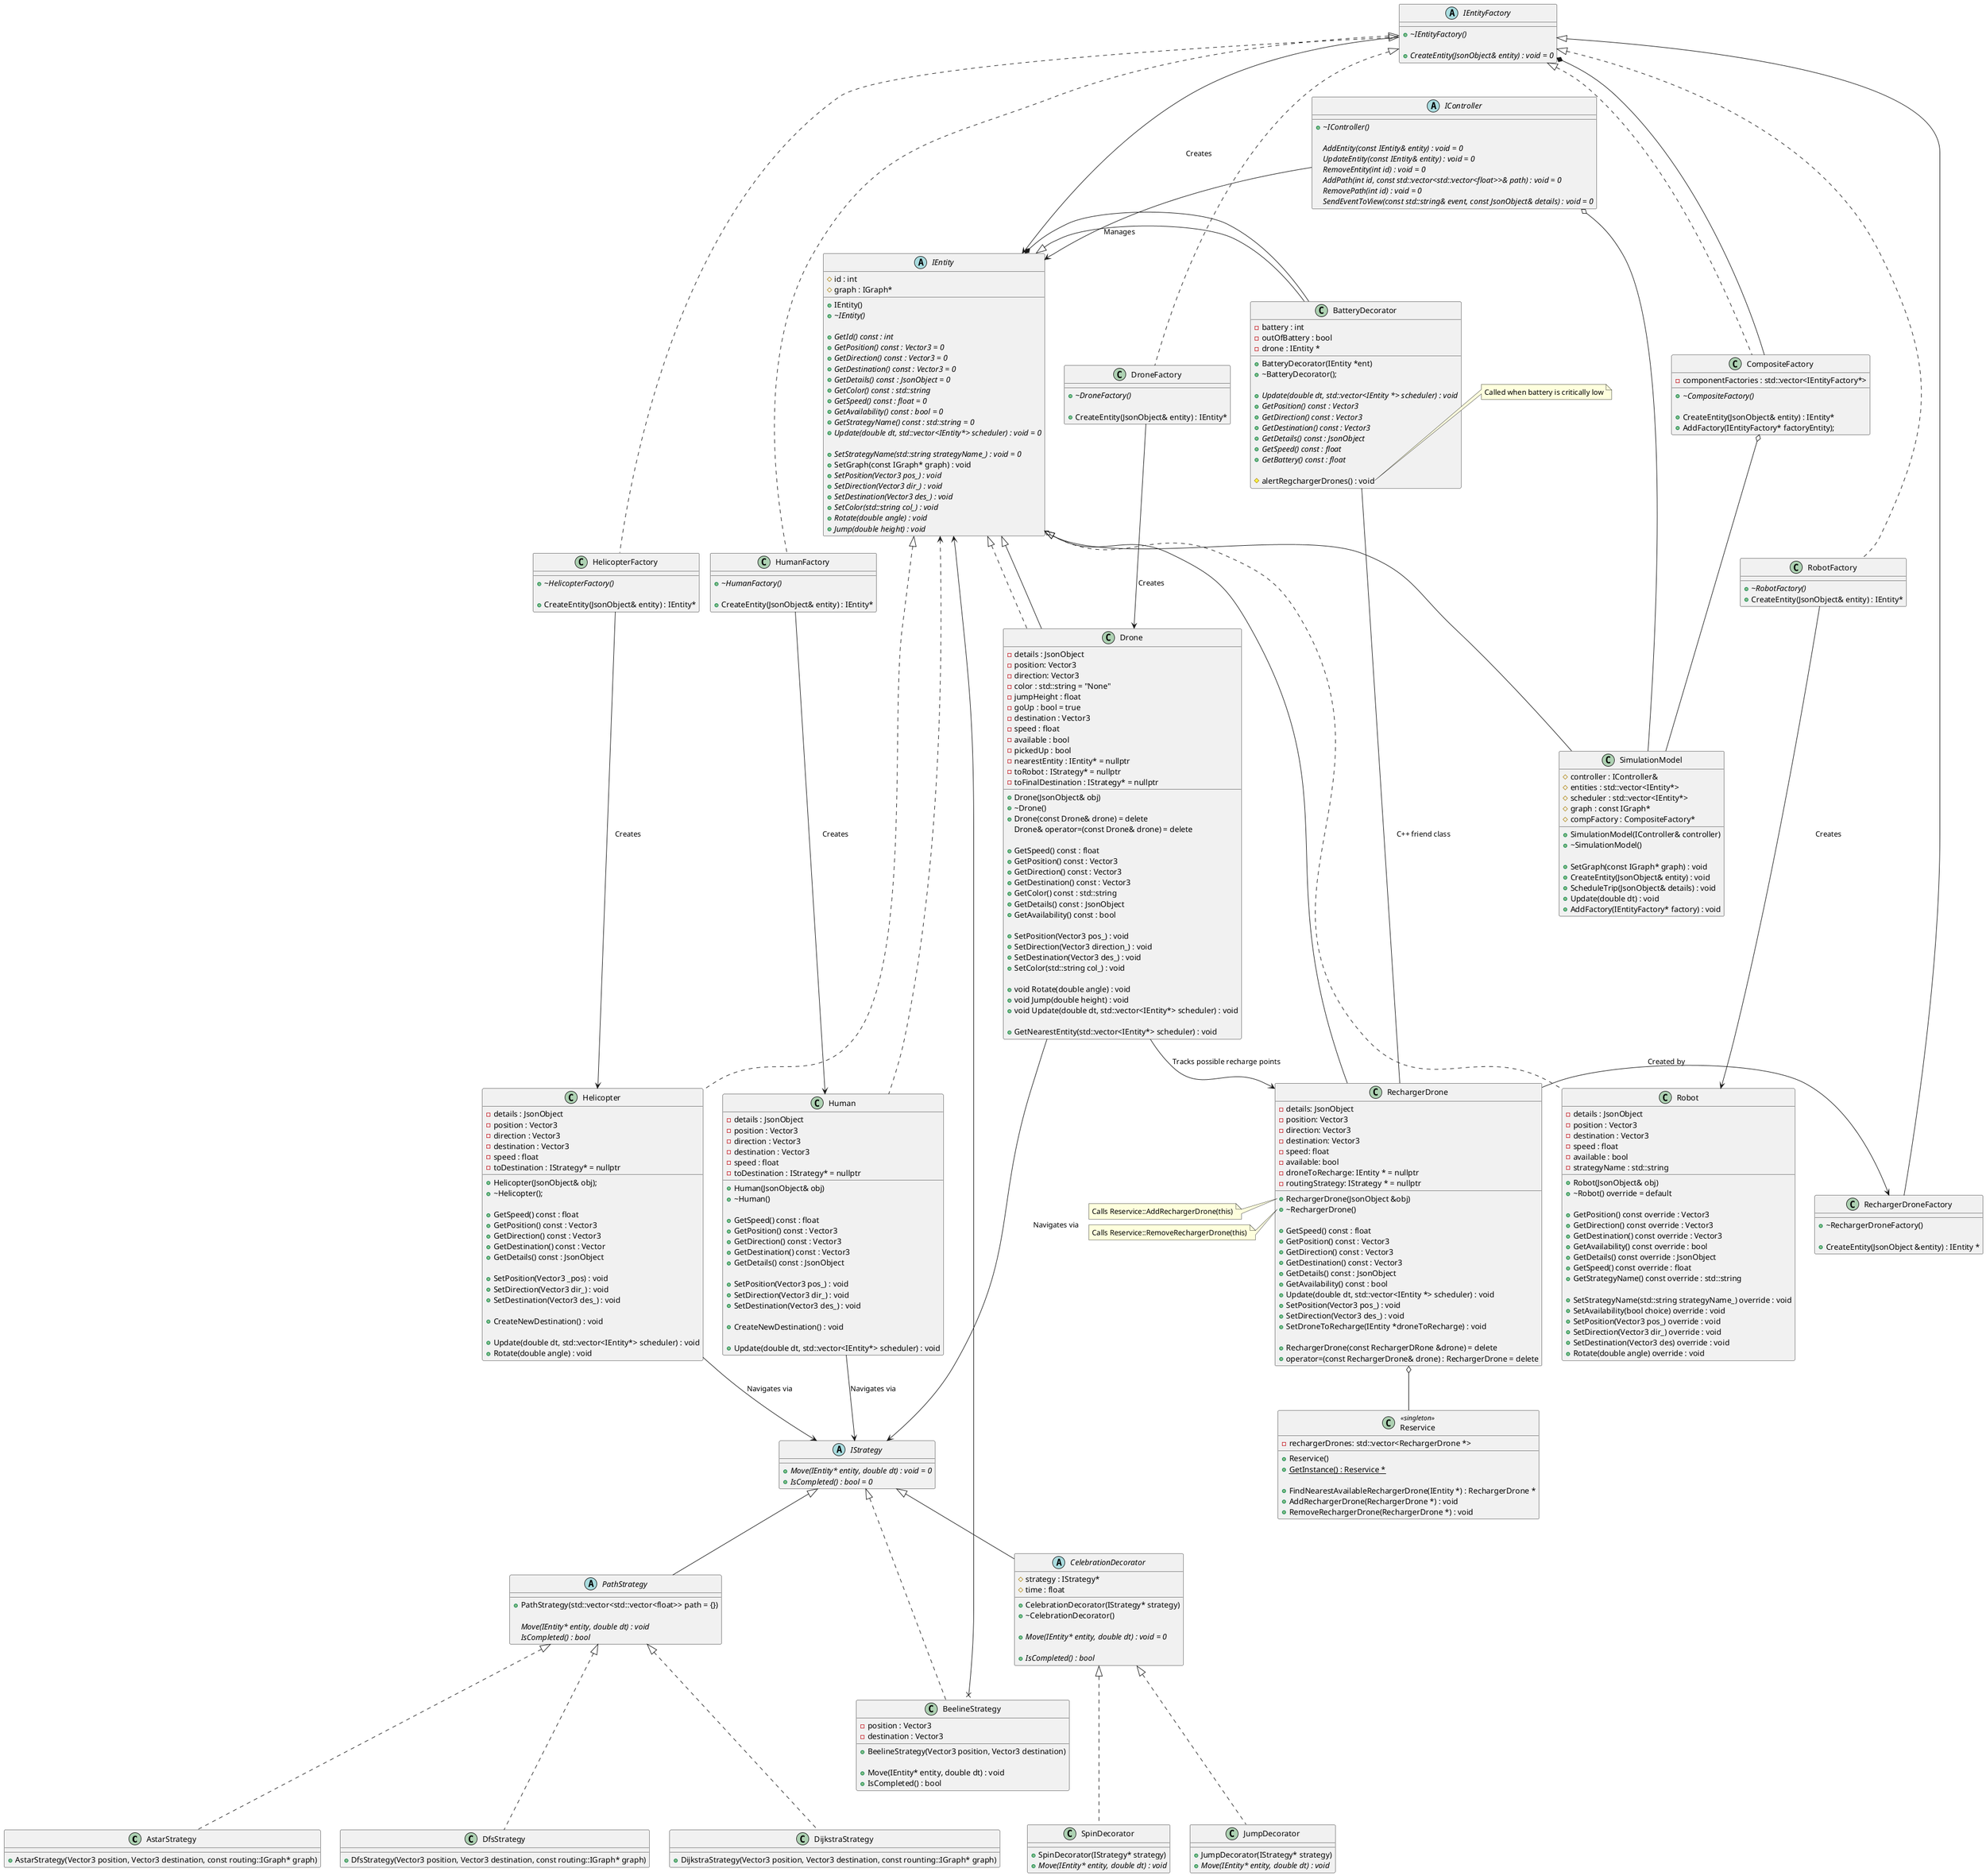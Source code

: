 @startuml

' From the base project
class AstarStrategy {
  +AstarStrategy(Vector3 position, Vector3 destination, const routing::IGraph* graph)
}

PathStrategy <|-.- AstarStrategy 

class BeelineStrategy {
  +BeelineStrategy(Vector3 position, Vector3 destination)

  +Move(IEntity* entity, double dt) : void
  +IsCompleted() : bool

  -position : Vector3
  -destination : Vector3
}

IStrategy <|-.- BeelineStrategy
IEntity <--x BeelineStrategy

abstract CelebrationDecorator {
  +CelebrationDecorator(IStrategy* strategy)
  +~CelebrationDecorator()

  {abstract} +Move(IEntity* entity, double dt) : void = 0

  {abstract} +IsCompleted() : bool 

  #strategy : IStrategy*
  #time : float
}

IStrategy <|-- CelebrationDecorator

class CompositeFactory {
  {abstract} +~CompositeFactory()

  +CreateEntity(JsonObject& entity) : IEntity* 
  +AddFactory(IEntityFactory* factoryEntity);
  
  -componentFactories : std::vector<IEntityFactory*>
}

IEntityFactory <|-.- CompositeFactory
IEntityFactory *-- CompositeFactory

class DfsStrategy {
  +DfsStrategy(Vector3 position, Vector3 destination, const routing::IGraph* graph)
}

PathStrategy <|-.- DfsStrategy

class DijkstraStrategy {
  +DijkstraStrategy(Vector3 position, Vector3 destination, const rounting::IGraph* graph)
}

PathStrategy <|-.- DijkstraStrategy

class Drone {
  +Drone(JsonObject& obj)
  +~Drone()
  +Drone(const Drone& drone) = delete
  Drone& operator=(const Drone& drone) = delete

  +GetSpeed() const : float
  +GetPosition() const : Vector3
  +GetDirection() const : Vector3
  +GetDestination() const : Vector3
  +GetColor() const : std::string
  +GetDetails() const : JsonObject
  +GetAvailability() const : bool

  +SetPosition(Vector3 pos_) : void
  +SetDirection(Vector3 direction_) : void
  +SetDestination(Vector3 des_) : void
  +SetColor(std::string col_) : void

  +void Rotate(double angle) : void
  +void Jump(double height) : void
  +void Update(double dt, std::vector<IEntity*> scheduler) : void
  
  +GetNearestEntity(std::vector<IEntity*> scheduler) : void
  
  -details : JsonObject
  -position: Vector3
  -direction: Vector3
  -color : std::string = "None"
  -jumpHeight : float
  -goUp : bool = true
  -destination : Vector3
  -speed : float
  -available : bool
  -pickedUp : bool
  -nearestEntity : IEntity* = nullptr
  -toRobot : IStrategy* = nullptr
  -toFinalDestination : IStrategy* = nullptr
}

IEntity <|-.- Drone
Drone --> IStrategy : Navigates via

class DroneFactory {
  {abstract} +~DroneFactory()

  +CreateEntity(JsonObject& entity) : IEntity*
}

IEntityFactory <|-.- DroneFactory
DroneFactory --> Drone : Creates

class Helicopter {
  +Helicopter(JsonObject& obj);
  +~Helicopter();

  +GetSpeed() const : float
  +GetPosition() const : Vector3
  +GetDirection() const : Vector3
  +GetDestination() const : Vector
  +GetDetails() const : JsonObject

  +SetPosition(Vector3 _pos) : void
  +SetDirection(Vector3 dir_) : void
  +SetDestination(Vector3 des_) : void

  +CreateNewDestination() : void
  
  +Update(double dt, std::vector<IEntity*> scheduler) : void 
  +Rotate(double angle) : void

  -details : JsonObject
  -position : Vector3
  -direction : Vector3
  -destination : Vector3
  -speed : float
  -toDestination : IStrategy* = nullptr
}

IEntity <|-.- Helicopter
Helicopter --> IStrategy : Navigates via

class HelicopterFactory {
  {abstract} +~HelicopterFactory()

  +CreateEntity(JsonObject& entity) : IEntity*
}

IEntityFactory <|-.- HelicopterFactory
HelicopterFactory --> Helicopter : Creates

class Human {
  +Human(JsonObject& obj)
  +~Human()

  +GetSpeed() const : float
  +GetPosition() const : Vector3
  +GetDirection() const : Vector3
  +GetDestination() const : Vector3
  +GetDetails() const : JsonObject

  +SetPosition(Vector3 pos_) : void
  +SetDirection(Vector3 dir_) : void
  +SetDestination(Vector3 des_) : void

  +CreateNewDestination() : void

  +Update(double dt, std::vector<IEntity*> scheduler) : void

  -details : JsonObject
  -position : Vector3
  -direction : Vector3
  -destination : Vector3
  -speed : float
  -toDestination : IStrategy* = nullptr
}

IEntity <-.- Human
Human --> IStrategy : Navigates via

class HumanFactory {
  {abstract} +~HumanFactory()

  +CreateEntity(JsonObject& entity) : IEntity*
}

IEntityFactory <|-.- HumanFactory
HumanFactory --> Human : Creates

abstract IController {
  {abstract} +~IController()

  {abstract} AddEntity(const IEntity& entity) : void = 0
  {abstract} UpdateEntity(const IEntity& entity) : void = 0
  {abstract} RemoveEntity(int id) : void = 0
  {abstract} AddPath(int id, const std::vector<std::vector<float>>& path) : void = 0
  {abstract} RemovePath(int id) : void = 0
  {abstract} SendEventToView(const std::string& event, const JsonObject& details) : void = 0
}

IController --> IEntity : Manages

abstract IEntity {
  +IEntity()
  {abstract} +~IEntity()

  {abstract} +GetId() const : int
  {abstract} +GetPosition() const : Vector3 = 0
  {abstract} +GetDirection() const : Vector3 = 0
  {abstract} +GetDestination() const : Vector3 = 0
  {abstract} +GetDetails() const : JsonObject = 0
  {abstract} +GetColor() const : std::string
  {abstract} +GetSpeed() const : float = 0
  {abstract} +GetAvailability() const : bool = 0
  {abstract} +GetStrategyName() const : std::string = 0
  {abstract} +Update(double dt, std::vector<IEntity*> scheduler) : void = 0

  {abstract} +SetStrategyName(std::string strategyName_) : void = 0
  +SetGraph(const IGraph* graph) : void
  {abstract} +SetPosition(Vector3 pos_) : void
  {abstract} +SetDirection(Vector3 dir_) : void
  {abstract} +SetDestination(Vector3 des_) : void
  {abstract} +SetColor(std::string col_) : void
  {abstract} +Rotate(double angle) : void
  {abstract} +Jump(double height) : void

  #id : int
  #graph : IGraph*
}

abstract IEntityFactory {
  {abstract} +~IEntityFactory()

  {abstract} +CreateEntity(JsonObject& entity) : void = 0
}

IEntityFactory --> IEntity : Creates

abstract IStrategy {
  {abstract} +Move(IEntity* entity, double dt) : void = 0 
  {abstract} +IsCompleted() : bool = 0
}

class JumpDecorator {
  +JumpDecorator(IStrategy* strategy)
  {abstract} +Move(IEntity* entity, double dt) : void
}

CelebrationDecorator <|-.- JumpDecorator

abstract PathStrategy {
  +PathStrategy(std::vector<std::vector<float>> path = {})

  {abstract} Move(IEntity* entity, double dt) : void
  {abstract} IsCompleted() : bool
}

IStrategy <|-- PathStrategy

class Robot {
  +Robot(JsonObject& obj)
  +~Robot() override = default

  +GetPosition() const override : Vector3
  +GetDirection() const override : Vector3
  +GetDestination() const override : Vector3
  +GetAvailability() const override : bool
  +GetDetails() const override : JsonObject
  +GetSpeed() const override : float
  +GetStrategyName() const override : std::string
  
  +SetStrategyName(std::string strategyName_) override : void
  +SetAvailability(bool choice) override : void 
  +SetPosition(Vector3 pos_) override : void
  +SetDirection(Vector3 dir_) override : void
  +SetDestination(Vector3 des) override : void
  +Rotate(double angle) override : void

  -details : JsonObject
  -position : Vector3
  -destination : Vector3
  -speed : float
  -available : bool
  -strategyName : std::string
}

IEntity <|-.- Robot

class RobotFactory {
  {abstract} +~RobotFactory()
  +CreateEntity(JsonObject& entity) : IEntity*
}

IEntityFactory <|-.- RobotFactory
RobotFactory --> Robot : Creates

class SimulationModel {
  +SimulationModel(IController& controller)
  +~SimulationModel()

  +SetGraph(const IGraph* graph) : void
  +CreateEntity(JsonObject& entity) : void
  +ScheduleTrip(JsonObject& details) : void
  +Update(double dt) : void
  +AddFactory(IEntityFactory* factory) : void

  #controller : IController&
  #entities : std::vector<IEntity*>
  #scheduler : std::vector<IEntity*>
  #graph : const IGraph*
  #compFactory : CompositeFactory*
}

IController o-- SimulationModel
IEntity o-- SimulationModel
CompositeFactory o-- SimulationModel

class SpinDecorator {
  +SpinDecorator(IStrategy* strategy)
  {abstract} +Move(IEntity* entity, double dt) : void
}

CelebrationDecorator <|-.- SpinDecorator

' From the extension

class BatteryDecorator {
  +BatteryDecorator(IEntity *ent)
  +~BatteryDecorator();

  {abstract} +Update(double dt, std::vector<IEntity *> scheduler) : void
  {abstract} +GetPosition() const : Vector3
  {abstract} +GetDirection() const : Vector3
  {abstract} +GetDestination() const : Vector3
  {abstract} +GetDetails() const : JsonObject
  {abstract} +GetSpeed() const : float
  {abstract} +GetBattery() const : float

  #alertRegchargerDrones() : void

  -battery : int
  -outOfBattery : bool
  -drone : IEntity *
}

note right of BatteryDecorator::alertRegchargerDrones
Called when battery is critically low
end note


class RechargerDrone {
  +RechargerDrone(JsonObject &obj)
  +~RechargerDrone()

  +GetSpeed() const : float
  +GetPosition() const : Vector3
  +GetDirection() const : Vector3
  +GetDestination() const : Vector3
  +GetDetails() const : JsonObject
  +GetAvailability() const : bool
  +Update(double dt, std::vector<IEntity *> scheduler) : void
  +SetPosition(Vector3 pos_) : void
  +SetDirection(Vector3 des_) : void
  +SetDroneToRecharge(IEntity *droneToRecharge) : void

  +RechargerDrone(const RechargerDRone &drone) = delete
  +operator=(const RechargerDrone& drone) : RechargerDrone = delete

  -details: JsonObject
  -position: Vector3
  -direction: Vector3
  -destination: Vector3
  -speed: float
  -available: bool
  -droneToRecharge: IEntity * = nullptr
  -routingStrategy: IStrategy * = nullptr
}

note left of RechargerDrone::RechargerDrone
Calls Reservice::AddRechargerDrone(this)
end note

note left of RechargerDrone::~RechargerDrone
Calls Reservice::RemoveRechargerDrone(this)
end note

class RechargerDroneFactory {
  +~RechargerDroneFactory()

  +CreateEntity(JsonObject &entity) : IEntity *
}

IEntity <|- BatteryDecorator
IEntity *- BatteryDecorator

IEntity <|-- RechargerDrone
Drone --> RechargerDrone: Tracks possible recharge points

IEntityFactory <|-- RechargerDroneFactory

RechargerDrone -> RechargerDroneFactory: Created by

class Reservice <<singleton>> {
  +Reservice()
  {static} +GetInstance() : Reservice *

  +FindNearestAvailableRechargerDrone(IEntity *) : RechargerDrone *
  +AddRechargerDrone(RechargerDrone *) : void
  +RemoveRechargerDrone(RechargerDrone *) : void

  -rechargerDrones: std::vector<RechargerDrone *>
}

RechargerDrone o-- Reservice
BatteryDecorator --- RechargerDrone: C++ friend class
Drone -|> IEntity

@enduml
